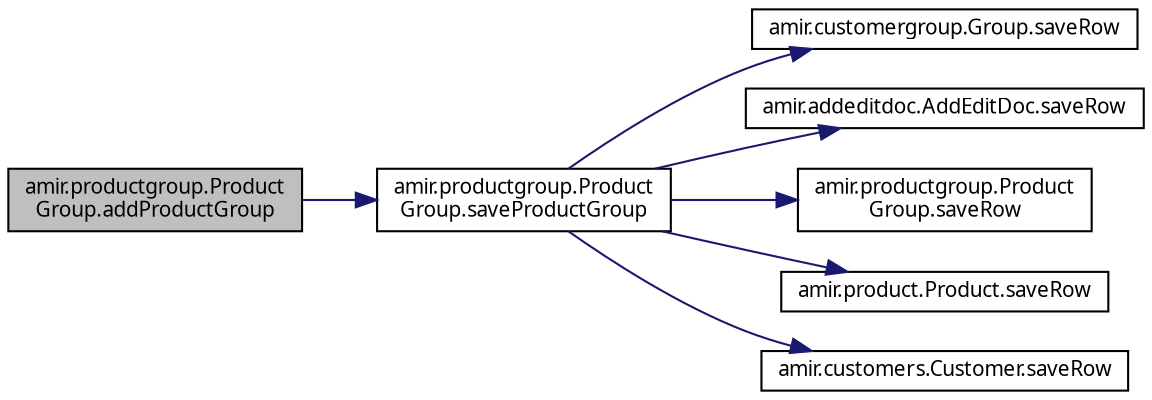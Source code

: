 digraph "amir.productgroup.ProductGroup.addProductGroup"
{
 // LATEX_PDF_SIZE
  edge [fontname="FreeSans.ttf",fontsize="10",labelfontname="FreeSans.ttf",labelfontsize="10"];
  node [fontname="FreeSans.ttf",fontsize="10",shape=record];
  rankdir="LR";
  Node1 [label="amir.productgroup.Product\lGroup.addProductGroup",height=0.2,width=0.4,color="black", fillcolor="grey75", style="filled", fontcolor="black",tooltip=" "];
  Node1 -> Node2 [color="midnightblue",fontsize="10",style="solid",fontname="FreeSans.ttf"];
  Node2 [label="amir.productgroup.Product\lGroup.saveProductGroup",height=0.2,width=0.4,color="black", fillcolor="white", style="filled",URL="$classamir_1_1productgroup_1_1_product_group.html#add1de604c8b2de40ec993ae600a7cca0",tooltip=" "];
  Node2 -> Node3 [color="midnightblue",fontsize="10",style="solid",fontname="FreeSans.ttf"];
  Node3 [label="amir.customergroup.Group.saveRow",height=0.2,width=0.4,color="black", fillcolor="white", style="filled",URL="$classamir_1_1customergroup_1_1_group.html#afa59f31cd5580e1740b29306ae3689b8",tooltip=" "];
  Node2 -> Node4 [color="midnightblue",fontsize="10",style="solid",fontname="FreeSans.ttf"];
  Node4 [label="amir.addeditdoc.AddEditDoc.saveRow",height=0.2,width=0.4,color="black", fillcolor="white", style="filled",URL="$classamir_1_1addeditdoc_1_1_add_edit_doc.html#a64aa76dee523341271cae1f6efb72ced",tooltip=" "];
  Node2 -> Node5 [color="midnightblue",fontsize="10",style="solid",fontname="FreeSans.ttf"];
  Node5 [label="amir.productgroup.Product\lGroup.saveRow",height=0.2,width=0.4,color="black", fillcolor="white", style="filled",URL="$classamir_1_1productgroup_1_1_product_group.html#a6e2a6fd32e2044577fcbd857278c353e",tooltip=" "];
  Node2 -> Node6 [color="midnightblue",fontsize="10",style="solid",fontname="FreeSans.ttf"];
  Node6 [label="amir.product.Product.saveRow",height=0.2,width=0.4,color="black", fillcolor="white", style="filled",URL="$classamir_1_1product_1_1_product.html#a7fd9bf1663bd7ce3a3c42b10f66846a0",tooltip=" "];
  Node2 -> Node7 [color="midnightblue",fontsize="10",style="solid",fontname="FreeSans.ttf"];
  Node7 [label="amir.customers.Customer.saveRow",height=0.2,width=0.4,color="black", fillcolor="white", style="filled",URL="$classamir_1_1customers_1_1_customer.html#a1f9a804eb76f351befc506480cc10183",tooltip=" "];
}
